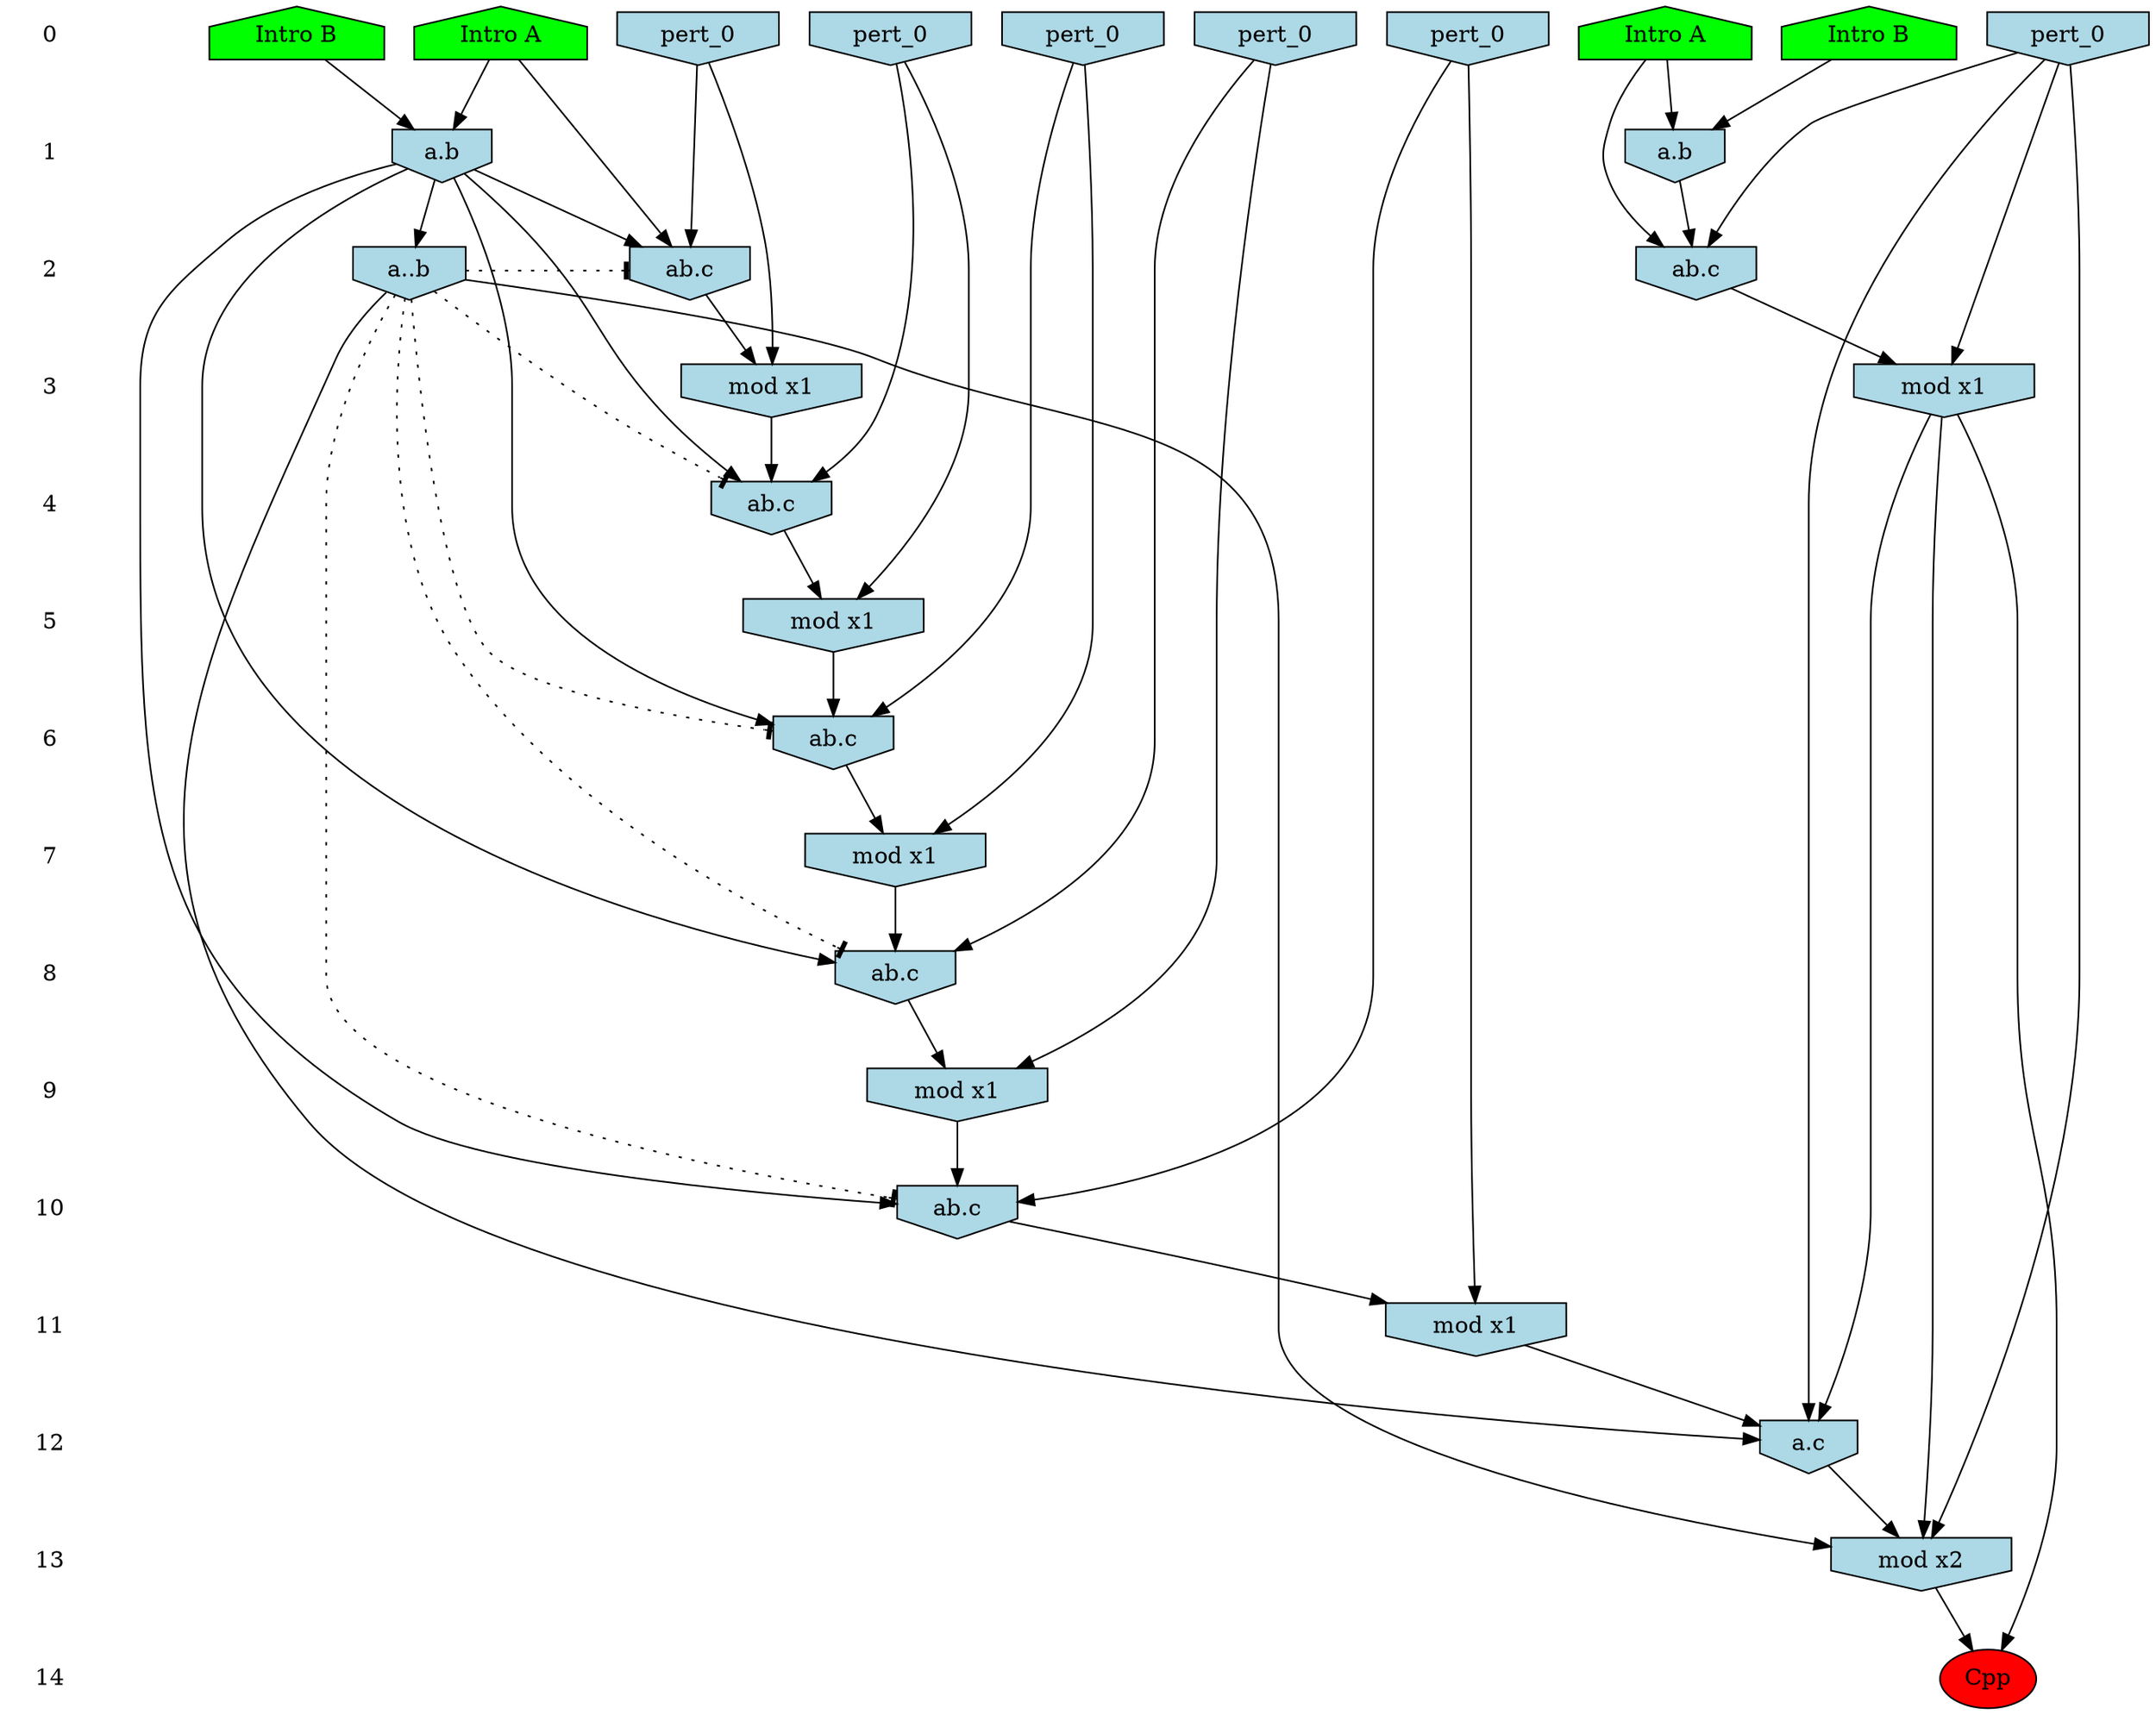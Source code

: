 /* Compression of 1 causal flows obtained in average at 1.003467E+01 t.u */
/* Compressed causal flows were: [3] */
digraph G{
 ranksep=.5 ; 
{ rank = same ; "0" [shape=plaintext] ; node_1 [label ="Intro A", shape=house, style=filled, fillcolor=green] ;
node_2 [label ="Intro A", shape=house, style=filled, fillcolor=green] ;
node_3 [label ="Intro B", shape=house, style=filled, fillcolor=green] ;
node_4 [label ="Intro B", shape=house, style=filled, fillcolor=green] ;
node_7 [label="pert_0", shape=invhouse, style=filled, fillcolor = lightblue] ;
node_8 [label="pert_0", shape=invhouse, style=filled, fillcolor = lightblue] ;
node_9 [label="pert_0", shape=invhouse, style=filled, fillcolor = lightblue] ;
node_10 [label="pert_0", shape=invhouse, style=filled, fillcolor = lightblue] ;
node_11 [label="pert_0", shape=invhouse, style=filled, fillcolor = lightblue] ;
node_12 [label="pert_0", shape=invhouse, style=filled, fillcolor = lightblue] ;
}
{ rank = same ; "1" [shape=plaintext] ; node_5 [label="a.b", shape=invhouse, style=filled, fillcolor = lightblue] ;
node_6 [label="a.b", shape=invhouse, style=filled, fillcolor = lightblue] ;
}
{ rank = same ; "2" [shape=plaintext] ; node_13 [label="ab.c", shape=invhouse, style=filled, fillcolor = lightblue] ;
node_14 [label="ab.c", shape=invhouse, style=filled, fillcolor = lightblue] ;
node_25 [label="a..b", shape=invhouse, style=filled, fillcolor = lightblue] ;
}
{ rank = same ; "3" [shape=plaintext] ; node_15 [label="mod x1", shape=invhouse, style=filled, fillcolor = lightblue] ;
node_16 [label="mod x1", shape=invhouse, style=filled, fillcolor = lightblue] ;
}
{ rank = same ; "4" [shape=plaintext] ; node_17 [label="ab.c", shape=invhouse, style=filled, fillcolor = lightblue] ;
}
{ rank = same ; "5" [shape=plaintext] ; node_18 [label="mod x1", shape=invhouse, style=filled, fillcolor = lightblue] ;
}
{ rank = same ; "6" [shape=plaintext] ; node_19 [label="ab.c", shape=invhouse, style=filled, fillcolor = lightblue] ;
}
{ rank = same ; "7" [shape=plaintext] ; node_20 [label="mod x1", shape=invhouse, style=filled, fillcolor = lightblue] ;
}
{ rank = same ; "8" [shape=plaintext] ; node_21 [label="ab.c", shape=invhouse, style=filled, fillcolor = lightblue] ;
}
{ rank = same ; "9" [shape=plaintext] ; node_22 [label="mod x1", shape=invhouse, style=filled, fillcolor = lightblue] ;
}
{ rank = same ; "10" [shape=plaintext] ; node_23 [label="ab.c", shape=invhouse, style=filled, fillcolor = lightblue] ;
}
{ rank = same ; "11" [shape=plaintext] ; node_24 [label="mod x1", shape=invhouse, style=filled, fillcolor = lightblue] ;
}
{ rank = same ; "12" [shape=plaintext] ; node_26 [label="a.c", shape=invhouse, style=filled, fillcolor = lightblue] ;
}
{ rank = same ; "13" [shape=plaintext] ; node_27 [label="mod x2", shape=invhouse, style=filled, fillcolor = lightblue] ;
}
{ rank = same ; "14" [shape=plaintext] ; node_28 [label ="Cpp", style=filled, fillcolor=red] ;
}
"0" -> "1" [style="invis"]; 
"1" -> "2" [style="invis"]; 
"2" -> "3" [style="invis"]; 
"3" -> "4" [style="invis"]; 
"4" -> "5" [style="invis"]; 
"5" -> "6" [style="invis"]; 
"6" -> "7" [style="invis"]; 
"7" -> "8" [style="invis"]; 
"8" -> "9" [style="invis"]; 
"9" -> "10" [style="invis"]; 
"10" -> "11" [style="invis"]; 
"11" -> "12" [style="invis"]; 
"12" -> "13" [style="invis"]; 
"13" -> "14" [style="invis"]; 
node_1 -> node_5
node_3 -> node_5
node_2 -> node_6
node_4 -> node_6
node_2 -> node_13
node_6 -> node_13
node_10 -> node_13
node_1 -> node_14
node_5 -> node_14
node_9 -> node_14
node_9 -> node_15
node_14 -> node_15
node_10 -> node_16
node_13 -> node_16
node_6 -> node_17
node_7 -> node_17
node_16 -> node_17
node_7 -> node_18
node_17 -> node_18
node_6 -> node_19
node_11 -> node_19
node_18 -> node_19
node_11 -> node_20
node_19 -> node_20
node_6 -> node_21
node_8 -> node_21
node_20 -> node_21
node_8 -> node_22
node_21 -> node_22
node_6 -> node_23
node_12 -> node_23
node_22 -> node_23
node_12 -> node_24
node_23 -> node_24
node_6 -> node_25
node_9 -> node_26
node_15 -> node_26
node_24 -> node_26
node_25 -> node_26
node_9 -> node_27
node_15 -> node_27
node_25 -> node_27
node_26 -> node_27
node_15 -> node_28
node_27 -> node_28
node_25 -> node_13 [style=dotted, arrowhead = tee] 
node_25 -> node_17 [style=dotted, arrowhead = tee] 
node_25 -> node_19 [style=dotted, arrowhead = tee] 
node_25 -> node_21 [style=dotted, arrowhead = tee] 
node_25 -> node_23 [style=dotted, arrowhead = tee] 
}
/*
 Dot generation time: 0.000000
*/